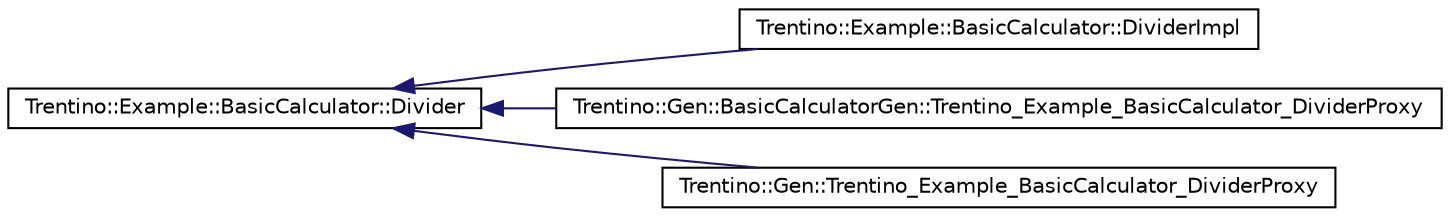 digraph G
{
  edge [fontname="Helvetica",fontsize="10",labelfontname="Helvetica",labelfontsize="10"];
  node [fontname="Helvetica",fontsize="10",shape=record];
  rankdir="LR";
  Node1 [label="Trentino::Example::BasicCalculator::Divider",height=0.2,width=0.4,color="black", fillcolor="white", style="filled",URL="$class_trentino_1_1_example_1_1_basic_calculator_1_1_divider.html",tooltip="Divider interface testcode."];
  Node1 -> Node2 [dir="back",color="midnightblue",fontsize="10",style="solid",fontname="Helvetica"];
  Node2 [label="Trentino::Example::BasicCalculator::DividerImpl",height=0.2,width=0.4,color="black", fillcolor="white", style="filled",URL="$class_trentino_1_1_example_1_1_basic_calculator_1_1_divider_impl.html",tooltip="DividerImpl implementation testcode."];
  Node1 -> Node3 [dir="back",color="midnightblue",fontsize="10",style="solid",fontname="Helvetica"];
  Node3 [label="Trentino::Gen::BasicCalculatorGen::Trentino_Example_BasicCalculator_DividerProxy",height=0.2,width=0.4,color="black", fillcolor="white", style="filled",URL="$class_trentino_1_1_gen_1_1_basic_calculator_gen_1_1_trentino___example___basic_calculator___divider_proxy.html"];
  Node1 -> Node4 [dir="back",color="midnightblue",fontsize="10",style="solid",fontname="Helvetica"];
  Node4 [label="Trentino::Gen::Trentino_Example_BasicCalculator_DividerProxy",height=0.2,width=0.4,color="black", fillcolor="white", style="filled",URL="$class_trentino_1_1_gen_1_1_trentino___example___basic_calculator___divider_proxy.html"];
}
